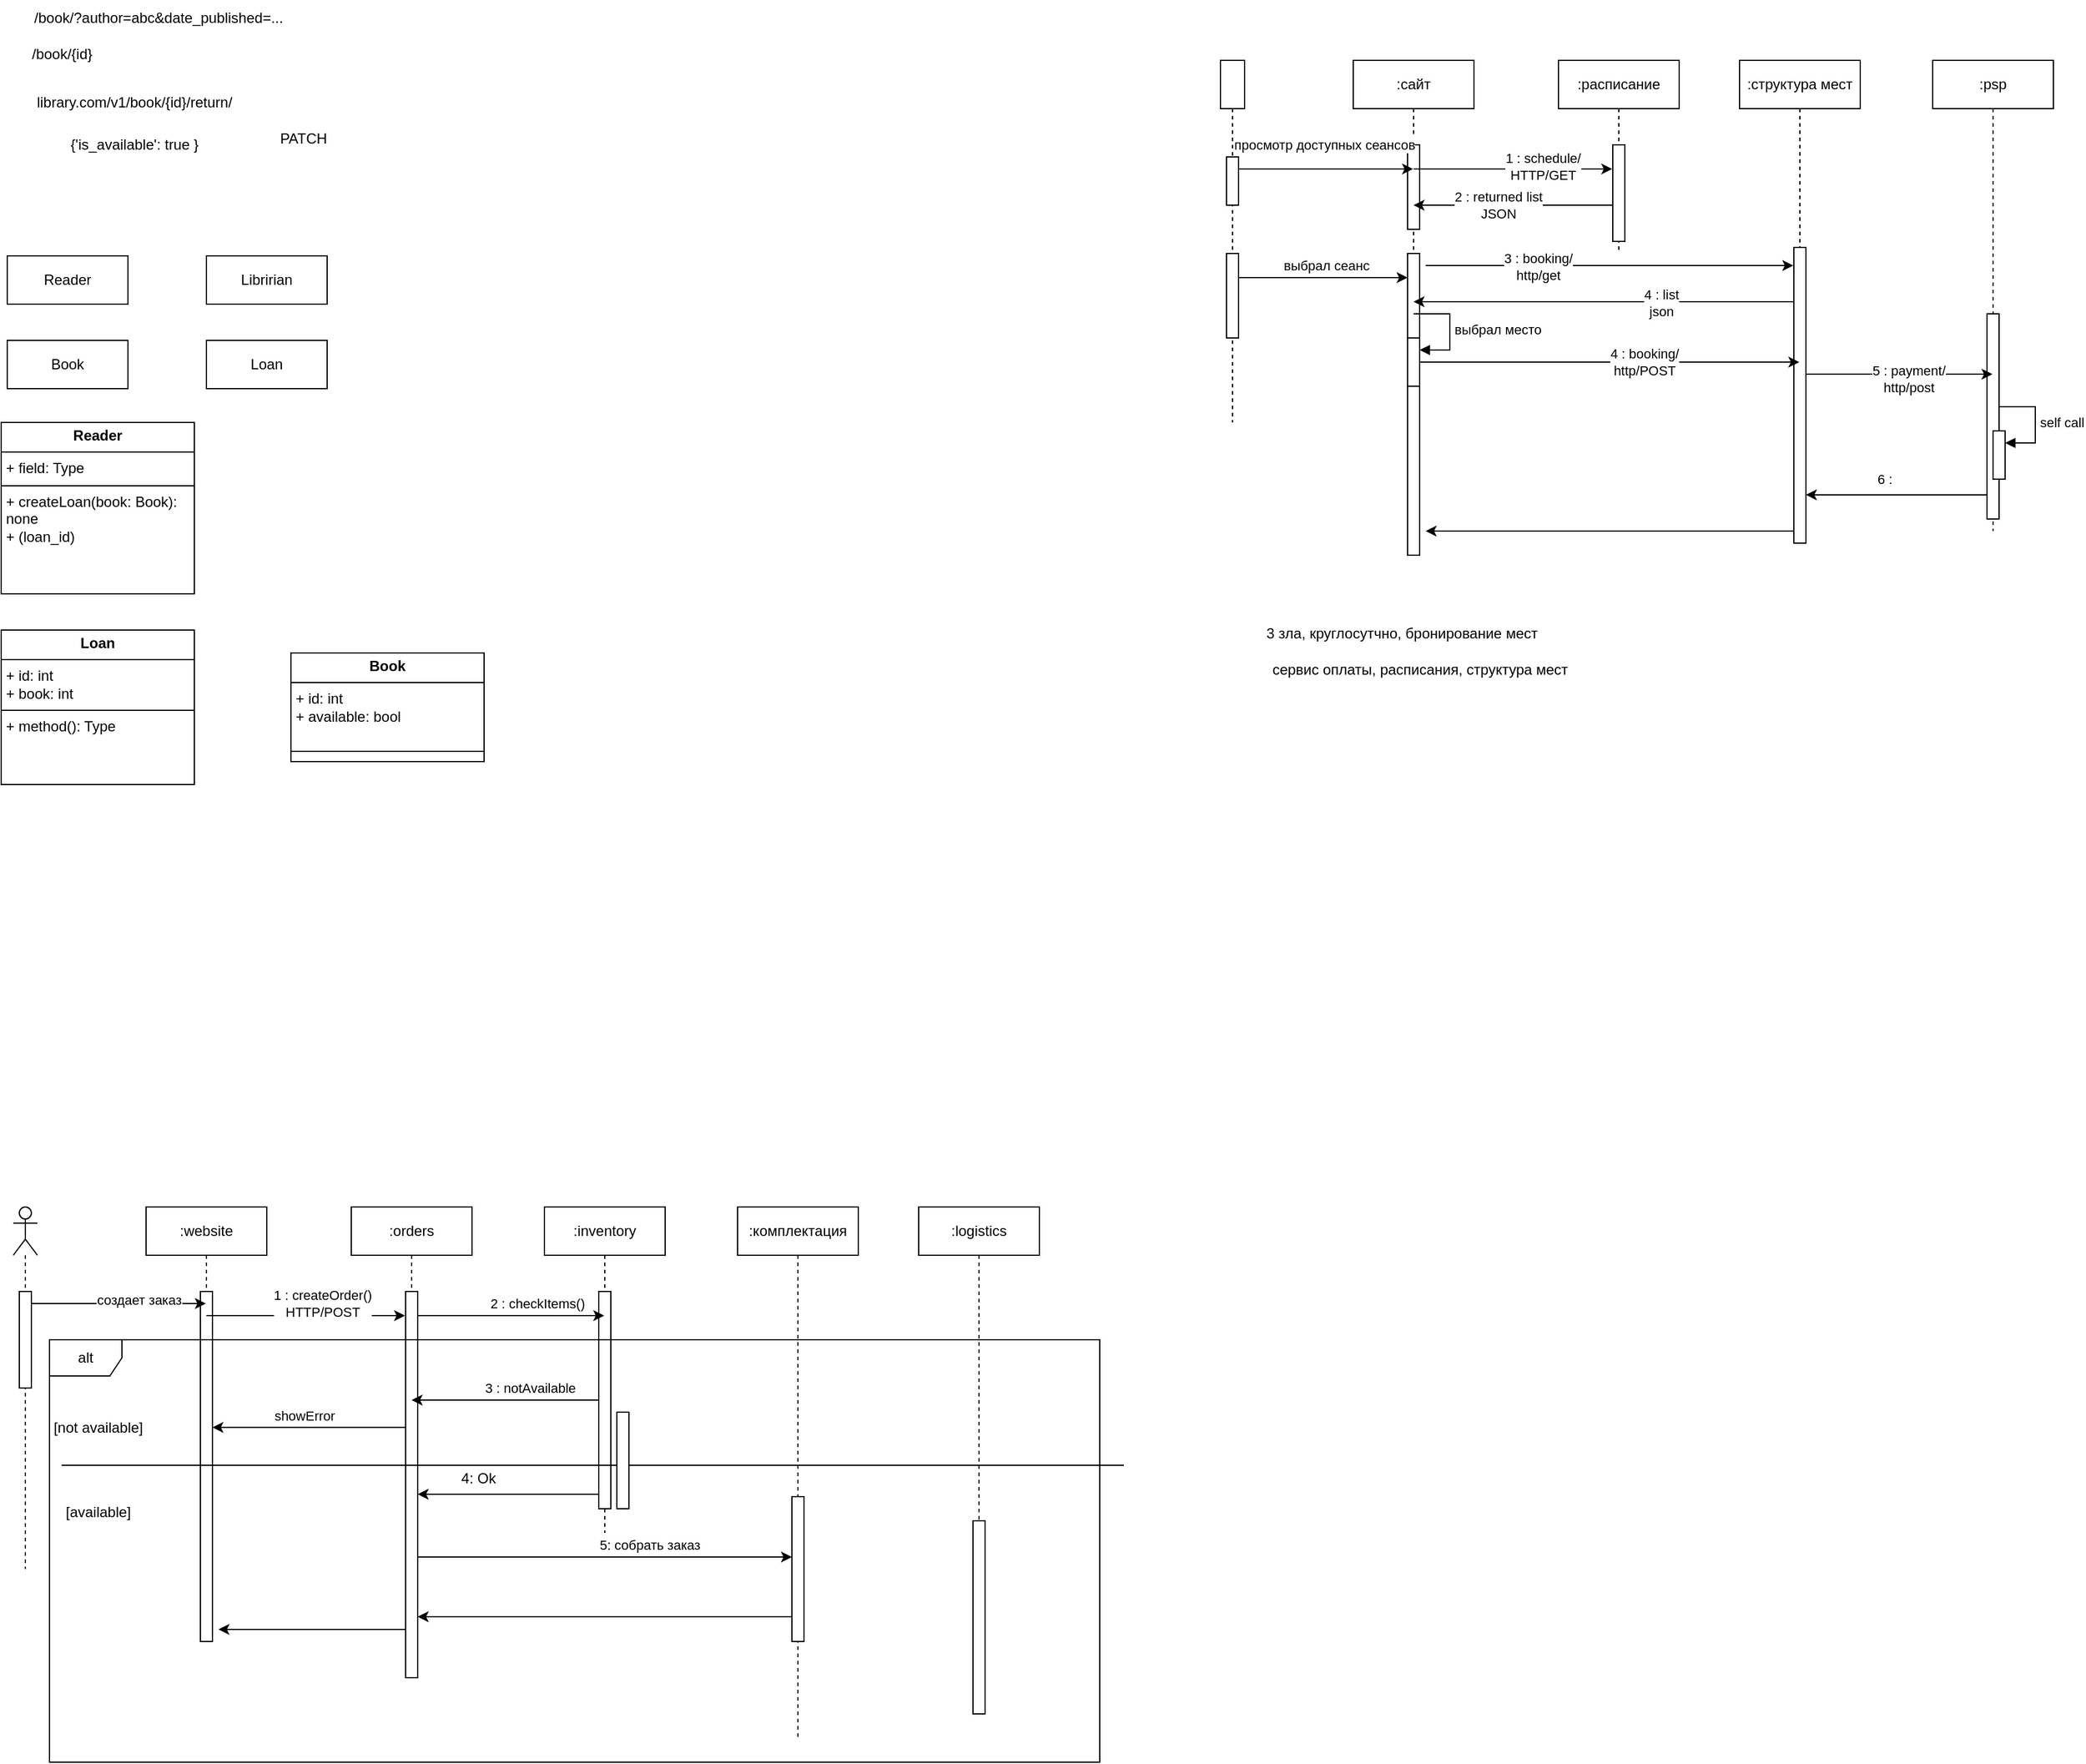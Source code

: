<mxfile version="24.7.17">
  <diagram name="Page-1" id="42_Ycnn-wfXWyG1L4Q6r">
    <mxGraphModel dx="1371" dy="1665" grid="1" gridSize="10" guides="1" tooltips="1" connect="1" arrows="1" fold="1" page="1" pageScale="1" pageWidth="1169" pageHeight="827" math="0" shadow="0">
      <root>
        <mxCell id="0" />
        <mxCell id="1" parent="0" />
        <mxCell id="xR-ahsqO4VSdYX8hH66c-1" value=":website" style="shape=umlLifeline;perimeter=lifelinePerimeter;whiteSpace=wrap;html=1;container=1;dropTarget=0;collapsible=0;recursiveResize=0;outlineConnect=0;portConstraint=eastwest;newEdgeStyle={&quot;curved&quot;:0,&quot;rounded&quot;:0};" parent="1" vertex="1">
          <mxGeometry x="330" y="250" width="100" height="360" as="geometry" />
        </mxCell>
        <mxCell id="xR-ahsqO4VSdYX8hH66c-9" value="" style="html=1;points=[[0,0,0,0,5],[0,1,0,0,-5],[1,0,0,0,5],[1,1,0,0,-5]];perimeter=orthogonalPerimeter;outlineConnect=0;targetShapes=umlLifeline;portConstraint=eastwest;newEdgeStyle={&quot;curved&quot;:0,&quot;rounded&quot;:0};" parent="xR-ahsqO4VSdYX8hH66c-1" vertex="1">
          <mxGeometry x="45" y="70" width="10" height="290" as="geometry" />
        </mxCell>
        <mxCell id="xR-ahsqO4VSdYX8hH66c-2" value=":orders" style="shape=umlLifeline;perimeter=lifelinePerimeter;whiteSpace=wrap;html=1;container=1;dropTarget=0;collapsible=0;recursiveResize=0;outlineConnect=0;portConstraint=eastwest;newEdgeStyle={&quot;curved&quot;:0,&quot;rounded&quot;:0};" parent="1" vertex="1">
          <mxGeometry x="500" y="250" width="100" height="390" as="geometry" />
        </mxCell>
        <mxCell id="xR-ahsqO4VSdYX8hH66c-12" value="" style="html=1;points=[[0,0,0,0,5],[0,1,0,0,-5],[1,0,0,0,5],[1,1,0,0,-5]];perimeter=orthogonalPerimeter;outlineConnect=0;targetShapes=umlLifeline;portConstraint=eastwest;newEdgeStyle={&quot;curved&quot;:0,&quot;rounded&quot;:0};" parent="xR-ahsqO4VSdYX8hH66c-2" vertex="1">
          <mxGeometry x="45" y="70" width="10" height="320" as="geometry" />
        </mxCell>
        <mxCell id="xR-ahsqO4VSdYX8hH66c-3" value=":inventory" style="shape=umlLifeline;perimeter=lifelinePerimeter;whiteSpace=wrap;html=1;container=1;dropTarget=0;collapsible=0;recursiveResize=0;outlineConnect=0;portConstraint=eastwest;newEdgeStyle={&quot;curved&quot;:0,&quot;rounded&quot;:0};" parent="1" vertex="1">
          <mxGeometry x="660" y="250" width="100" height="270" as="geometry" />
        </mxCell>
        <mxCell id="xR-ahsqO4VSdYX8hH66c-15" value="" style="html=1;points=[[0,0,0,0,5],[0,1,0,0,-5],[1,0,0,0,5],[1,1,0,0,-5]];perimeter=orthogonalPerimeter;outlineConnect=0;targetShapes=umlLifeline;portConstraint=eastwest;newEdgeStyle={&quot;curved&quot;:0,&quot;rounded&quot;:0};" parent="xR-ahsqO4VSdYX8hH66c-3" vertex="1">
          <mxGeometry x="45" y="70" width="10" height="180" as="geometry" />
        </mxCell>
        <mxCell id="xR-ahsqO4VSdYX8hH66c-4" value=":комплектация" style="shape=umlLifeline;perimeter=lifelinePerimeter;whiteSpace=wrap;html=1;container=1;dropTarget=0;collapsible=0;recursiveResize=0;outlineConnect=0;portConstraint=eastwest;newEdgeStyle={&quot;curved&quot;:0,&quot;rounded&quot;:0};" parent="1" vertex="1">
          <mxGeometry x="820" y="250" width="100" height="440" as="geometry" />
        </mxCell>
        <mxCell id="xR-ahsqO4VSdYX8hH66c-5" value=":logistics" style="shape=umlLifeline;perimeter=lifelinePerimeter;whiteSpace=wrap;html=1;container=1;dropTarget=0;collapsible=0;recursiveResize=0;outlineConnect=0;portConstraint=eastwest;newEdgeStyle={&quot;curved&quot;:0,&quot;rounded&quot;:0};" parent="1" vertex="1">
          <mxGeometry x="970" y="250" width="100" height="310" as="geometry" />
        </mxCell>
        <mxCell id="xR-ahsqO4VSdYX8hH66c-7" value="" style="shape=umlLifeline;perimeter=lifelinePerimeter;whiteSpace=wrap;html=1;container=1;dropTarget=0;collapsible=0;recursiveResize=0;outlineConnect=0;portConstraint=eastwest;newEdgeStyle={&quot;curved&quot;:0,&quot;rounded&quot;:0};participant=umlActor;" parent="1" vertex="1">
          <mxGeometry x="220" y="250" width="20" height="300" as="geometry" />
        </mxCell>
        <mxCell id="xR-ahsqO4VSdYX8hH66c-8" value="" style="html=1;points=[[0,0,0,0,5],[0,1,0,0,-5],[1,0,0,0,5],[1,1,0,0,-5]];perimeter=orthogonalPerimeter;outlineConnect=0;targetShapes=umlLifeline;portConstraint=eastwest;newEdgeStyle={&quot;curved&quot;:0,&quot;rounded&quot;:0};" parent="xR-ahsqO4VSdYX8hH66c-7" vertex="1">
          <mxGeometry x="5" y="70" width="10" height="80" as="geometry" />
        </mxCell>
        <mxCell id="xR-ahsqO4VSdYX8hH66c-10" style="edgeStyle=none;rounded=0;orthogonalLoop=1;jettySize=auto;html=1;curved=0;" parent="1" edge="1">
          <mxGeometry relative="1" as="geometry">
            <mxPoint x="235" y="330" as="sourcePoint" />
            <mxPoint x="379.5" y="330" as="targetPoint" />
          </mxGeometry>
        </mxCell>
        <mxCell id="xR-ahsqO4VSdYX8hH66c-11" value="создает заказ" style="edgeLabel;html=1;align=center;verticalAlign=middle;resizable=0;points=[];" parent="xR-ahsqO4VSdYX8hH66c-10" vertex="1" connectable="0">
          <mxGeometry x="0.227" y="2" relative="1" as="geometry">
            <mxPoint y="-1" as="offset" />
          </mxGeometry>
        </mxCell>
        <mxCell id="xR-ahsqO4VSdYX8hH66c-13" style="edgeStyle=none;rounded=0;orthogonalLoop=1;jettySize=auto;html=1;curved=0;" parent="1" edge="1">
          <mxGeometry relative="1" as="geometry">
            <mxPoint x="380" y="340" as="sourcePoint" />
            <mxPoint x="544.5" y="340" as="targetPoint" />
          </mxGeometry>
        </mxCell>
        <mxCell id="xR-ahsqO4VSdYX8hH66c-14" value="&lt;div&gt;1 : createOrder()&lt;/div&gt;&lt;div&gt;HTTP/POST&lt;br&gt;&lt;/div&gt;" style="edgeLabel;html=1;align=center;verticalAlign=middle;resizable=0;points=[];" parent="xR-ahsqO4VSdYX8hH66c-13" vertex="1" connectable="0">
          <mxGeometry x="0.159" y="2" relative="1" as="geometry">
            <mxPoint y="-8" as="offset" />
          </mxGeometry>
        </mxCell>
        <mxCell id="xR-ahsqO4VSdYX8hH66c-16" style="edgeStyle=none;rounded=0;orthogonalLoop=1;jettySize=auto;html=1;curved=0;" parent="1" edge="1">
          <mxGeometry relative="1" as="geometry">
            <mxPoint x="555" y="340" as="sourcePoint" />
            <mxPoint x="709.5" y="340" as="targetPoint" />
          </mxGeometry>
        </mxCell>
        <mxCell id="xR-ahsqO4VSdYX8hH66c-17" value="2 : checkItems()" style="edgeLabel;html=1;align=center;verticalAlign=middle;resizable=0;points=[];" parent="xR-ahsqO4VSdYX8hH66c-16" vertex="1" connectable="0">
          <mxGeometry x="0.277" y="1" relative="1" as="geometry">
            <mxPoint y="-9" as="offset" />
          </mxGeometry>
        </mxCell>
        <mxCell id="xR-ahsqO4VSdYX8hH66c-18" value="alt" style="shape=umlFrame;whiteSpace=wrap;html=1;pointerEvents=0;" parent="1" vertex="1">
          <mxGeometry x="250" y="360" width="870" height="350" as="geometry" />
        </mxCell>
        <mxCell id="xR-ahsqO4VSdYX8hH66c-19" value="" style="edgeStyle=none;rounded=0;orthogonalLoop=1;jettySize=auto;html=1;curved=0;" parent="1" source="xR-ahsqO4VSdYX8hH66c-15" target="xR-ahsqO4VSdYX8hH66c-2" edge="1">
          <mxGeometry relative="1" as="geometry" />
        </mxCell>
        <mxCell id="xR-ahsqO4VSdYX8hH66c-20" value="3 : notAvailable" style="edgeLabel;html=1;align=center;verticalAlign=middle;resizable=0;points=[];" parent="xR-ahsqO4VSdYX8hH66c-19" vertex="1" connectable="0">
          <mxGeometry x="-0.264" y="-1" relative="1" as="geometry">
            <mxPoint y="-9" as="offset" />
          </mxGeometry>
        </mxCell>
        <mxCell id="xR-ahsqO4VSdYX8hH66c-21" style="edgeStyle=none;rounded=0;orthogonalLoop=1;jettySize=auto;html=1;curved=0;" parent="1" edge="1">
          <mxGeometry relative="1" as="geometry">
            <mxPoint x="545" y="432.58" as="sourcePoint" />
            <mxPoint x="385" y="432.58" as="targetPoint" />
          </mxGeometry>
        </mxCell>
        <mxCell id="xR-ahsqO4VSdYX8hH66c-22" value="showError" style="edgeLabel;html=1;align=center;verticalAlign=middle;resizable=0;points=[];" parent="xR-ahsqO4VSdYX8hH66c-21" vertex="1" connectable="0">
          <mxGeometry x="0.329" y="-1" relative="1" as="geometry">
            <mxPoint x="22" y="-9" as="offset" />
          </mxGeometry>
        </mxCell>
        <mxCell id="xR-ahsqO4VSdYX8hH66c-23" value="" style="line;strokeWidth=1;fillColor=none;align=left;verticalAlign=middle;spacingTop=-1;spacingLeft=3;spacingRight=3;rotatable=0;labelPosition=right;points=[];portConstraint=eastwest;strokeColor=inherit;" parent="1" vertex="1">
          <mxGeometry x="260" y="460" width="880" height="8" as="geometry" />
        </mxCell>
        <mxCell id="xR-ahsqO4VSdYX8hH66c-24" value="[not available]" style="text;html=1;align=center;verticalAlign=middle;resizable=0;points=[];autosize=1;strokeColor=none;fillColor=none;" parent="1" vertex="1">
          <mxGeometry x="245" y="418" width="90" height="30" as="geometry" />
        </mxCell>
        <mxCell id="xR-ahsqO4VSdYX8hH66c-25" value="[available]" style="text;html=1;align=center;verticalAlign=middle;resizable=0;points=[];autosize=1;strokeColor=none;fillColor=none;" parent="1" vertex="1">
          <mxGeometry x="255" y="488" width="70" height="30" as="geometry" />
        </mxCell>
        <mxCell id="xR-ahsqO4VSdYX8hH66c-26" style="edgeStyle=none;rounded=0;orthogonalLoop=1;jettySize=auto;html=1;curved=0;" parent="1" edge="1">
          <mxGeometry relative="1" as="geometry">
            <mxPoint x="705" y="488" as="sourcePoint" />
            <mxPoint x="555" y="488" as="targetPoint" />
          </mxGeometry>
        </mxCell>
        <mxCell id="xR-ahsqO4VSdYX8hH66c-27" value="4: Ok" style="text;html=1;align=center;verticalAlign=middle;resizable=0;points=[];autosize=1;strokeColor=none;fillColor=none;" parent="1" vertex="1">
          <mxGeometry x="580" y="460" width="50" height="30" as="geometry" />
        </mxCell>
        <mxCell id="xR-ahsqO4VSdYX8hH66c-39" style="edgeStyle=none;rounded=0;orthogonalLoop=1;jettySize=auto;html=1;curved=0;" parent="1" edge="1">
          <mxGeometry relative="1" as="geometry">
            <mxPoint x="865" y="589.5" as="sourcePoint" />
            <mxPoint x="555" y="589.5" as="targetPoint" />
          </mxGeometry>
        </mxCell>
        <mxCell id="xR-ahsqO4VSdYX8hH66c-28" value="" style="html=1;points=[[0,0,0,0,5],[0,1,0,0,-5],[1,0,0,0,5],[1,1,0,0,-5]];perimeter=orthogonalPerimeter;outlineConnect=0;targetShapes=umlLifeline;portConstraint=eastwest;newEdgeStyle={&quot;curved&quot;:0,&quot;rounded&quot;:0};" parent="1" vertex="1">
          <mxGeometry x="865" y="490" width="10" height="120" as="geometry" />
        </mxCell>
        <mxCell id="xR-ahsqO4VSdYX8hH66c-29" style="edgeStyle=none;rounded=0;orthogonalLoop=1;jettySize=auto;html=1;curved=0;" parent="1" edge="1">
          <mxGeometry relative="1" as="geometry">
            <mxPoint x="555" y="540" as="sourcePoint" />
            <mxPoint x="865" y="540" as="targetPoint" />
          </mxGeometry>
        </mxCell>
        <mxCell id="xR-ahsqO4VSdYX8hH66c-30" value="5: собрать заказ" style="edgeLabel;html=1;align=center;verticalAlign=middle;resizable=0;points=[];" parent="xR-ahsqO4VSdYX8hH66c-29" vertex="1" connectable="0">
          <mxGeometry x="0.239" y="3" relative="1" as="geometry">
            <mxPoint y="-7" as="offset" />
          </mxGeometry>
        </mxCell>
        <mxCell id="xR-ahsqO4VSdYX8hH66c-31" value="" style="html=1;points=[[0,0,0,0,5],[0,1,0,0,-5],[1,0,0,0,5],[1,1,0,0,-5]];perimeter=orthogonalPerimeter;outlineConnect=0;targetShapes=umlLifeline;portConstraint=eastwest;newEdgeStyle={&quot;curved&quot;:0,&quot;rounded&quot;:0};" parent="1" vertex="1">
          <mxGeometry x="720" y="420" width="10" height="80" as="geometry" />
        </mxCell>
        <mxCell id="xR-ahsqO4VSdYX8hH66c-32" value="" style="html=1;points=[[0,0,0,0,5],[0,1,0,0,-5],[1,0,0,0,5],[1,1,0,0,-5]];perimeter=orthogonalPerimeter;outlineConnect=0;targetShapes=umlLifeline;portConstraint=eastwest;newEdgeStyle={&quot;curved&quot;:0,&quot;rounded&quot;:0};" parent="1" vertex="1">
          <mxGeometry x="1015" y="510" width="10" height="160" as="geometry" />
        </mxCell>
        <mxCell id="xR-ahsqO4VSdYX8hH66c-40" value="" style="edgeStyle=none;rounded=0;orthogonalLoop=1;jettySize=auto;html=1;curved=0;" parent="1" edge="1">
          <mxGeometry relative="1" as="geometry">
            <mxPoint x="545" y="600" as="sourcePoint" />
            <mxPoint x="390" y="600" as="targetPoint" />
          </mxGeometry>
        </mxCell>
        <mxCell id="xR-ahsqO4VSdYX8hH66c-55" value="3 зла, круглосутчно, бронирование мест" style="text;html=1;align=center;verticalAlign=middle;resizable=0;points=[];autosize=1;strokeColor=none;fillColor=none;" parent="1" vertex="1">
          <mxGeometry x="1250" y="-240" width="240" height="30" as="geometry" />
        </mxCell>
        <mxCell id="xR-ahsqO4VSdYX8hH66c-56" value="сервис оплаты, расписания, структура мест" style="text;html=1;align=center;verticalAlign=middle;resizable=0;points=[];autosize=1;strokeColor=none;fillColor=none;" parent="1" vertex="1">
          <mxGeometry x="1250" y="-210" width="270" height="30" as="geometry" />
        </mxCell>
        <mxCell id="xR-ahsqO4VSdYX8hH66c-57" value="" style="shape=umlLifeline;whiteSpace=wrap;html=1;container=1;dropTarget=0;collapsible=0;recursiveResize=0;outlineConnect=0;portConstraint=eastwest;newEdgeStyle={&quot;curved&quot;:0,&quot;rounded&quot;:0};participant=label;points=[[0,0,0,0,5],[0,1,0,0,-5],[1,0,0,0,5],[1,1,0,0,-5]];perimeter=rectanglePerimeter;targetShapes=umlLifeline;" parent="1" vertex="1">
          <mxGeometry x="1220" y="-700" width="20" height="300" as="geometry" />
        </mxCell>
        <mxCell id="xR-ahsqO4VSdYX8hH66c-62" value="" style="html=1;points=[[0,0,0,0,5],[0,1,0,0,-5],[1,0,0,0,5],[1,1,0,0,-5]];perimeter=orthogonalPerimeter;outlineConnect=0;targetShapes=umlLifeline;portConstraint=eastwest;newEdgeStyle={&quot;curved&quot;:0,&quot;rounded&quot;:0};" parent="xR-ahsqO4VSdYX8hH66c-57" vertex="1">
          <mxGeometry x="5" y="80" width="10" height="40" as="geometry" />
        </mxCell>
        <mxCell id="xR-ahsqO4VSdYX8hH66c-71" value="" style="html=1;points=[[0,0,0,0,5],[0,1,0,0,-5],[1,0,0,0,5],[1,1,0,0,-5]];perimeter=orthogonalPerimeter;outlineConnect=0;targetShapes=umlLifeline;portConstraint=eastwest;newEdgeStyle={&quot;curved&quot;:0,&quot;rounded&quot;:0};" parent="xR-ahsqO4VSdYX8hH66c-57" vertex="1">
          <mxGeometry x="5" y="160" width="10" height="70" as="geometry" />
        </mxCell>
        <mxCell id="xR-ahsqO4VSdYX8hH66c-58" value=":сайт" style="shape=umlLifeline;perimeter=lifelinePerimeter;whiteSpace=wrap;html=1;container=1;dropTarget=0;collapsible=0;recursiveResize=0;outlineConnect=0;portConstraint=eastwest;newEdgeStyle={&quot;curved&quot;:0,&quot;rounded&quot;:0};" parent="1" vertex="1">
          <mxGeometry x="1330" y="-700" width="100" height="410" as="geometry" />
        </mxCell>
        <mxCell id="xR-ahsqO4VSdYX8hH66c-63" value="" style="html=1;points=[[0,0,0,0,5],[0,1,0,0,-5],[1,0,0,0,5],[1,1,0,0,-5]];perimeter=orthogonalPerimeter;outlineConnect=0;targetShapes=umlLifeline;portConstraint=eastwest;newEdgeStyle={&quot;curved&quot;:0,&quot;rounded&quot;:0};" parent="xR-ahsqO4VSdYX8hH66c-58" vertex="1">
          <mxGeometry x="45" y="70" width="10" height="70" as="geometry" />
        </mxCell>
        <mxCell id="xR-ahsqO4VSdYX8hH66c-72" value="" style="html=1;points=[[0,0,0,0,5],[0,1,0,0,-5],[1,0,0,0,5],[1,1,0,0,-5]];perimeter=orthogonalPerimeter;outlineConnect=0;targetShapes=umlLifeline;portConstraint=eastwest;newEdgeStyle={&quot;curved&quot;:0,&quot;rounded&quot;:0};" parent="xR-ahsqO4VSdYX8hH66c-58" vertex="1">
          <mxGeometry x="45" y="160" width="10" height="250" as="geometry" />
        </mxCell>
        <mxCell id="xR-ahsqO4VSdYX8hH66c-80" value="" style="html=1;points=[[0,0,0,0,5],[0,1,0,0,-5],[1,0,0,0,5],[1,1,0,0,-5]];perimeter=orthogonalPerimeter;outlineConnect=0;targetShapes=umlLifeline;portConstraint=eastwest;newEdgeStyle={&quot;curved&quot;:0,&quot;rounded&quot;:0};" parent="xR-ahsqO4VSdYX8hH66c-58" vertex="1">
          <mxGeometry x="45" y="230" width="10" height="40" as="geometry" />
        </mxCell>
        <mxCell id="xR-ahsqO4VSdYX8hH66c-81" value="выбрал место" style="html=1;align=left;spacingLeft=2;endArrow=block;rounded=0;edgeStyle=orthogonalEdgeStyle;curved=0;rounded=0;" parent="xR-ahsqO4VSdYX8hH66c-58" target="xR-ahsqO4VSdYX8hH66c-80" edge="1">
          <mxGeometry relative="1" as="geometry">
            <mxPoint x="50" y="210" as="sourcePoint" />
            <Array as="points">
              <mxPoint x="80" y="240" />
            </Array>
          </mxGeometry>
        </mxCell>
        <mxCell id="xR-ahsqO4VSdYX8hH66c-59" value=":psp" style="shape=umlLifeline;perimeter=lifelinePerimeter;whiteSpace=wrap;html=1;container=1;dropTarget=0;collapsible=0;recursiveResize=0;outlineConnect=0;portConstraint=eastwest;newEdgeStyle={&quot;curved&quot;:0,&quot;rounded&quot;:0};" parent="1" vertex="1">
          <mxGeometry x="1810" y="-700" width="100" height="390" as="geometry" />
        </mxCell>
        <mxCell id="xR-ahsqO4VSdYX8hH66c-85" value="" style="html=1;points=[[0,0,0,0,5],[0,1,0,0,-5],[1,0,0,0,5],[1,1,0,0,-5]];perimeter=orthogonalPerimeter;outlineConnect=0;targetShapes=umlLifeline;portConstraint=eastwest;newEdgeStyle={&quot;curved&quot;:0,&quot;rounded&quot;:0};" parent="xR-ahsqO4VSdYX8hH66c-59" vertex="1">
          <mxGeometry x="45" y="210" width="10" height="170" as="geometry" />
        </mxCell>
        <mxCell id="xR-ahsqO4VSdYX8hH66c-94" value="" style="html=1;points=[[0,0,0,0,5],[0,1,0,0,-5],[1,0,0,0,5],[1,1,0,0,-5]];perimeter=orthogonalPerimeter;outlineConnect=0;targetShapes=umlLifeline;portConstraint=eastwest;newEdgeStyle={&quot;curved&quot;:0,&quot;rounded&quot;:0};" parent="xR-ahsqO4VSdYX8hH66c-59" vertex="1">
          <mxGeometry x="50" y="307" width="10" height="40" as="geometry" />
        </mxCell>
        <mxCell id="xR-ahsqO4VSdYX8hH66c-95" value="self call" style="html=1;align=left;spacingLeft=2;endArrow=block;rounded=0;edgeStyle=orthogonalEdgeStyle;curved=0;rounded=0;" parent="xR-ahsqO4VSdYX8hH66c-59" target="xR-ahsqO4VSdYX8hH66c-94" edge="1">
          <mxGeometry relative="1" as="geometry">
            <mxPoint x="55" y="287" as="sourcePoint" />
            <Array as="points">
              <mxPoint x="85" y="317" />
            </Array>
          </mxGeometry>
        </mxCell>
        <mxCell id="xR-ahsqO4VSdYX8hH66c-60" value="&lt;div&gt;:расписание&lt;/div&gt;" style="shape=umlLifeline;perimeter=lifelinePerimeter;whiteSpace=wrap;html=1;container=1;dropTarget=0;collapsible=0;recursiveResize=0;outlineConnect=0;portConstraint=eastwest;newEdgeStyle={&quot;curved&quot;:0,&quot;rounded&quot;:0};" parent="1" vertex="1">
          <mxGeometry x="1500" y="-700" width="100" height="160" as="geometry" />
        </mxCell>
        <mxCell id="xR-ahsqO4VSdYX8hH66c-66" value="" style="html=1;points=[[0,0,0,0,5],[0,1,0,0,-5],[1,0,0,0,5],[1,1,0,0,-5]];perimeter=orthogonalPerimeter;outlineConnect=0;targetShapes=umlLifeline;portConstraint=eastwest;newEdgeStyle={&quot;curved&quot;:0,&quot;rounded&quot;:0};" parent="xR-ahsqO4VSdYX8hH66c-60" vertex="1">
          <mxGeometry x="45" y="70" width="10" height="80" as="geometry" />
        </mxCell>
        <mxCell id="xR-ahsqO4VSdYX8hH66c-61" value=":структура мест" style="shape=umlLifeline;perimeter=lifelinePerimeter;whiteSpace=wrap;html=1;container=1;dropTarget=0;collapsible=0;recursiveResize=0;outlineConnect=0;portConstraint=eastwest;newEdgeStyle={&quot;curved&quot;:0,&quot;rounded&quot;:0};" parent="1" vertex="1">
          <mxGeometry x="1650" y="-700" width="100" height="400" as="geometry" />
        </mxCell>
        <mxCell id="xR-ahsqO4VSdYX8hH66c-90" style="edgeStyle=none;rounded=0;orthogonalLoop=1;jettySize=auto;html=1;curved=0;" parent="xR-ahsqO4VSdYX8hH66c-61" source="xR-ahsqO4VSdYX8hH66c-75" edge="1">
          <mxGeometry relative="1" as="geometry">
            <mxPoint x="-260" y="390" as="targetPoint" />
          </mxGeometry>
        </mxCell>
        <mxCell id="xR-ahsqO4VSdYX8hH66c-75" value="" style="html=1;points=[[0,0,0,0,5],[0,1,0,0,-5],[1,0,0,0,5],[1,1,0,0,-5]];perimeter=orthogonalPerimeter;outlineConnect=0;targetShapes=umlLifeline;portConstraint=eastwest;newEdgeStyle={&quot;curved&quot;:0,&quot;rounded&quot;:0};" parent="xR-ahsqO4VSdYX8hH66c-61" vertex="1">
          <mxGeometry x="45" y="155" width="10" height="245" as="geometry" />
        </mxCell>
        <mxCell id="xR-ahsqO4VSdYX8hH66c-64" style="edgeStyle=none;rounded=0;orthogonalLoop=1;jettySize=auto;html=1;curved=0;" parent="1" source="xR-ahsqO4VSdYX8hH66c-62" target="xR-ahsqO4VSdYX8hH66c-58" edge="1">
          <mxGeometry relative="1" as="geometry">
            <Array as="points">
              <mxPoint x="1330" y="-610" />
            </Array>
          </mxGeometry>
        </mxCell>
        <mxCell id="xR-ahsqO4VSdYX8hH66c-65" value="просмотр доступных сеансов" style="edgeLabel;html=1;align=center;verticalAlign=middle;resizable=0;points=[];" parent="xR-ahsqO4VSdYX8hH66c-64" vertex="1" connectable="0">
          <mxGeometry x="-0.04" relative="1" as="geometry">
            <mxPoint x="1" y="-20" as="offset" />
          </mxGeometry>
        </mxCell>
        <mxCell id="xR-ahsqO4VSdYX8hH66c-67" style="edgeStyle=none;rounded=0;orthogonalLoop=1;jettySize=auto;html=1;curved=0;" parent="1" edge="1">
          <mxGeometry relative="1" as="geometry">
            <mxPoint x="1380" y="-610" as="sourcePoint" />
            <mxPoint x="1544.5" y="-610" as="targetPoint" />
          </mxGeometry>
        </mxCell>
        <mxCell id="xR-ahsqO4VSdYX8hH66c-68" value="1 : schedule/&lt;br&gt;HTTP/GET" style="edgeLabel;html=1;align=center;verticalAlign=middle;resizable=0;points=[];" parent="xR-ahsqO4VSdYX8hH66c-67" vertex="1" connectable="0">
          <mxGeometry x="0.303" y="2" relative="1" as="geometry">
            <mxPoint as="offset" />
          </mxGeometry>
        </mxCell>
        <mxCell id="xR-ahsqO4VSdYX8hH66c-69" style="edgeStyle=none;rounded=0;orthogonalLoop=1;jettySize=auto;html=1;curved=0;" parent="1" edge="1">
          <mxGeometry relative="1" as="geometry">
            <mxPoint x="1545.11" y="-580" as="sourcePoint" />
            <mxPoint x="1380.004" y="-580" as="targetPoint" />
          </mxGeometry>
        </mxCell>
        <mxCell id="xR-ahsqO4VSdYX8hH66c-70" value="2 : returned list&lt;br&gt;JSON" style="edgeLabel;html=1;align=center;verticalAlign=middle;resizable=0;points=[];" parent="xR-ahsqO4VSdYX8hH66c-69" vertex="1" connectable="0">
          <mxGeometry x="0.544" y="2" relative="1" as="geometry">
            <mxPoint x="32" y="-2" as="offset" />
          </mxGeometry>
        </mxCell>
        <mxCell id="xR-ahsqO4VSdYX8hH66c-73" style="edgeStyle=none;rounded=0;orthogonalLoop=1;jettySize=auto;html=1;curved=0;" parent="1" edge="1">
          <mxGeometry relative="1" as="geometry">
            <mxPoint x="1235" y="-520" as="sourcePoint" />
            <mxPoint x="1375" y="-520" as="targetPoint" />
          </mxGeometry>
        </mxCell>
        <mxCell id="xR-ahsqO4VSdYX8hH66c-74" value="&amp;nbsp;выбрал сеанс" style="edgeLabel;html=1;align=center;verticalAlign=middle;resizable=0;points=[];" parent="xR-ahsqO4VSdYX8hH66c-73" vertex="1" connectable="0">
          <mxGeometry x="0.337" y="3" relative="1" as="geometry">
            <mxPoint x="-23" y="-7" as="offset" />
          </mxGeometry>
        </mxCell>
        <mxCell id="xR-ahsqO4VSdYX8hH66c-76" style="edgeStyle=none;rounded=0;orthogonalLoop=1;jettySize=auto;html=1;curved=0;" parent="1" edge="1">
          <mxGeometry relative="1" as="geometry">
            <mxPoint x="1390" y="-530" as="sourcePoint" />
            <mxPoint x="1694.5" y="-530" as="targetPoint" />
          </mxGeometry>
        </mxCell>
        <mxCell id="xR-ahsqO4VSdYX8hH66c-77" value="3 : booking/&lt;br&gt;http/get" style="edgeLabel;html=1;align=center;verticalAlign=middle;resizable=0;points=[];" parent="xR-ahsqO4VSdYX8hH66c-76" vertex="1" connectable="0">
          <mxGeometry x="-0.392" y="-1" relative="1" as="geometry">
            <mxPoint as="offset" />
          </mxGeometry>
        </mxCell>
        <mxCell id="xR-ahsqO4VSdYX8hH66c-78" style="edgeStyle=none;rounded=0;orthogonalLoop=1;jettySize=auto;html=1;curved=0;" parent="1" edge="1">
          <mxGeometry relative="1" as="geometry">
            <mxPoint x="1695.11" y="-500" as="sourcePoint" />
            <mxPoint x="1380.004" y="-500" as="targetPoint" />
          </mxGeometry>
        </mxCell>
        <mxCell id="xR-ahsqO4VSdYX8hH66c-79" value="&lt;div&gt;4 : list&lt;/div&gt;&lt;div&gt;json&lt;br&gt;&lt;/div&gt;" style="edgeLabel;html=1;align=center;verticalAlign=middle;resizable=0;points=[];" parent="xR-ahsqO4VSdYX8hH66c-78" vertex="1" connectable="0">
          <mxGeometry x="-0.301" y="1" relative="1" as="geometry">
            <mxPoint as="offset" />
          </mxGeometry>
        </mxCell>
        <mxCell id="xR-ahsqO4VSdYX8hH66c-82" style="edgeStyle=none;rounded=0;orthogonalLoop=1;jettySize=auto;html=1;curved=0;" parent="1" source="xR-ahsqO4VSdYX8hH66c-80" target="xR-ahsqO4VSdYX8hH66c-61" edge="1">
          <mxGeometry relative="1" as="geometry" />
        </mxCell>
        <mxCell id="xR-ahsqO4VSdYX8hH66c-83" value="4 : booking/&lt;br&gt;http/POST" style="edgeLabel;html=1;align=center;verticalAlign=middle;resizable=0;points=[];" parent="xR-ahsqO4VSdYX8hH66c-82" vertex="1" connectable="0">
          <mxGeometry x="0.453" relative="1" as="geometry">
            <mxPoint x="-43" as="offset" />
          </mxGeometry>
        </mxCell>
        <mxCell id="xR-ahsqO4VSdYX8hH66c-86" style="edgeStyle=none;rounded=0;orthogonalLoop=1;jettySize=auto;html=1;curved=0;" parent="1" edge="1">
          <mxGeometry relative="1" as="geometry">
            <mxPoint x="1705" y="-440.0" as="sourcePoint" />
            <mxPoint x="1859.5" y="-440.0" as="targetPoint" />
          </mxGeometry>
        </mxCell>
        <mxCell id="xR-ahsqO4VSdYX8hH66c-91" value="&lt;div&gt;5 : payment/&lt;/div&gt;&lt;div&gt;http/post&lt;br&gt;&lt;/div&gt;" style="edgeLabel;html=1;align=center;verticalAlign=middle;resizable=0;points=[];" parent="xR-ahsqO4VSdYX8hH66c-86" vertex="1" connectable="0">
          <mxGeometry x="0.103" y="-4" relative="1" as="geometry">
            <mxPoint as="offset" />
          </mxGeometry>
        </mxCell>
        <mxCell id="xR-ahsqO4VSdYX8hH66c-89" style="edgeStyle=none;rounded=0;orthogonalLoop=1;jettySize=auto;html=1;curved=0;" parent="1" edge="1">
          <mxGeometry relative="1" as="geometry">
            <mxPoint x="1855" y="-340" as="sourcePoint" />
            <mxPoint x="1705" y="-340" as="targetPoint" />
          </mxGeometry>
        </mxCell>
        <mxCell id="xR-ahsqO4VSdYX8hH66c-96" value="6 : " style="edgeLabel;html=1;align=center;verticalAlign=middle;resizable=0;points=[];" parent="xR-ahsqO4VSdYX8hH66c-89" vertex="1" connectable="0">
          <mxGeometry x="-0.482" relative="1" as="geometry">
            <mxPoint x="-46" y="-13" as="offset" />
          </mxGeometry>
        </mxCell>
        <mxCell id="9QODUFyX4ZdGs9hXP-bm-1" value="Book" style="whiteSpace=wrap;html=1;align=center;" parent="1" vertex="1">
          <mxGeometry x="215" y="-468" width="100" height="40" as="geometry" />
        </mxCell>
        <mxCell id="9QODUFyX4ZdGs9hXP-bm-2" value="Reader" style="whiteSpace=wrap;html=1;align=center;" parent="1" vertex="1">
          <mxGeometry x="215" y="-538" width="100" height="40" as="geometry" />
        </mxCell>
        <mxCell id="9QODUFyX4ZdGs9hXP-bm-3" value="Libririan" style="whiteSpace=wrap;html=1;align=center;" parent="1" vertex="1">
          <mxGeometry x="380" y="-538" width="100" height="40" as="geometry" />
        </mxCell>
        <mxCell id="9QODUFyX4ZdGs9hXP-bm-4" value="Loan" style="whiteSpace=wrap;html=1;align=center;" parent="1" vertex="1">
          <mxGeometry x="380" y="-468" width="100" height="40" as="geometry" />
        </mxCell>
        <mxCell id="9QODUFyX4ZdGs9hXP-bm-5" value="/book/{id}" style="text;html=1;align=center;verticalAlign=middle;resizable=0;points=[];autosize=1;strokeColor=none;fillColor=none;" parent="1" vertex="1">
          <mxGeometry x="225" y="-720" width="70" height="30" as="geometry" />
        </mxCell>
        <mxCell id="9QODUFyX4ZdGs9hXP-bm-6" value="&lt;p style=&quot;margin:0px;margin-top:4px;text-align:center;&quot;&gt;&lt;b&gt;Reader&lt;/b&gt;&lt;/p&gt;&lt;hr size=&quot;1&quot; style=&quot;border-style:solid;&quot;&gt;&lt;p style=&quot;margin:0px;margin-left:4px;&quot;&gt;+ field: Type&lt;/p&gt;&lt;hr size=&quot;1&quot; style=&quot;border-style:solid;&quot;&gt;&lt;p style=&quot;margin:0px;margin-left:4px;&quot;&gt;+ createLoan(book: Book): none&lt;/p&gt;&lt;p style=&quot;margin:0px;margin-left:4px;&quot;&gt;+ (loan_id)&lt;br&gt;&lt;/p&gt;" style="verticalAlign=top;align=left;overflow=fill;html=1;whiteSpace=wrap;" parent="1" vertex="1">
          <mxGeometry x="210" y="-400" width="160" height="142" as="geometry" />
        </mxCell>
        <mxCell id="9QODUFyX4ZdGs9hXP-bm-7" value="&lt;p style=&quot;margin:0px;margin-top:4px;text-align:center;&quot;&gt;&lt;b&gt;Book&lt;/b&gt;&lt;/p&gt;&lt;hr size=&quot;1&quot; style=&quot;border-style:solid;&quot;&gt;&lt;p style=&quot;margin:0px;margin-left:4px;&quot;&gt;+ id: int&lt;/p&gt;&lt;p style=&quot;margin:0px;margin-left:4px;&quot;&gt;+ available: bool&lt;/p&gt;&lt;p style=&quot;margin:0px;margin-left:4px;&quot;&gt;&lt;br&gt;&lt;/p&gt;&lt;hr size=&quot;1&quot; style=&quot;border-style:solid;&quot;&gt;&lt;p style=&quot;margin:0px;margin-left:4px;&quot;&gt;+ checkAvailability(id: int): bool&lt;/p&gt;" style="verticalAlign=top;align=left;overflow=fill;html=1;whiteSpace=wrap;" parent="1" vertex="1">
          <mxGeometry x="450" y="-209" width="160" height="90" as="geometry" />
        </mxCell>
        <mxCell id="9QODUFyX4ZdGs9hXP-bm-8" value="&lt;p style=&quot;margin:0px;margin-top:4px;text-align:center;&quot;&gt;&lt;b&gt;Loan&lt;/b&gt;&lt;/p&gt;&lt;hr size=&quot;1&quot; style=&quot;border-style:solid;&quot;&gt;&lt;p style=&quot;margin:0px;margin-left:4px;&quot;&gt;+ id: int&lt;/p&gt;&lt;p style=&quot;margin:0px;margin-left:4px;&quot;&gt;+ book: int&lt;br&gt;&lt;/p&gt;&lt;hr size=&quot;1&quot; style=&quot;border-style:solid;&quot;&gt;&lt;p style=&quot;margin:0px;margin-left:4px;&quot;&gt;+ method(): Type&lt;/p&gt;" style="verticalAlign=top;align=left;overflow=fill;html=1;whiteSpace=wrap;" parent="1" vertex="1">
          <mxGeometry x="210" y="-228" width="160" height="128" as="geometry" />
        </mxCell>
        <mxCell id="9QODUFyX4ZdGs9hXP-bm-9" value="/book/?author=abc&amp;amp;date_published=..." style="text;html=1;align=center;verticalAlign=middle;resizable=0;points=[];autosize=1;strokeColor=none;fillColor=none;" parent="1" vertex="1">
          <mxGeometry x="230" y="-750" width="220" height="30" as="geometry" />
        </mxCell>
        <mxCell id="9QODUFyX4ZdGs9hXP-bm-11" value="{&#39;is_available&#39;: true }" style="text;html=1;align=center;verticalAlign=middle;resizable=0;points=[];autosize=1;strokeColor=none;fillColor=none;" parent="1" vertex="1">
          <mxGeometry x="255" y="-645" width="130" height="30" as="geometry" />
        </mxCell>
        <mxCell id="9QODUFyX4ZdGs9hXP-bm-12" value="PATCH" style="text;html=1;align=center;verticalAlign=middle;resizable=0;points=[];autosize=1;strokeColor=none;fillColor=none;" parent="1" vertex="1">
          <mxGeometry x="430" y="-650" width="60" height="30" as="geometry" />
        </mxCell>
        <mxCell id="9QODUFyX4ZdGs9hXP-bm-13" value="&lt;div&gt;library.com/v1/book/{id}/return/&lt;/div&gt;" style="text;html=1;align=center;verticalAlign=middle;resizable=0;points=[];autosize=1;strokeColor=none;fillColor=none;" parent="1" vertex="1">
          <mxGeometry x="230" y="-680" width="180" height="30" as="geometry" />
        </mxCell>
      </root>
    </mxGraphModel>
  </diagram>
</mxfile>
